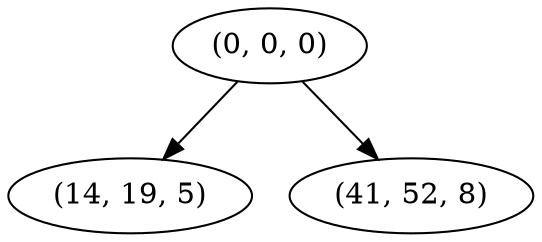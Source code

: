 digraph tree {
    "(0, 0, 0)";
    "(14, 19, 5)";
    "(41, 52, 8)";
    "(0, 0, 0)" -> "(14, 19, 5)";
    "(0, 0, 0)" -> "(41, 52, 8)";
}
